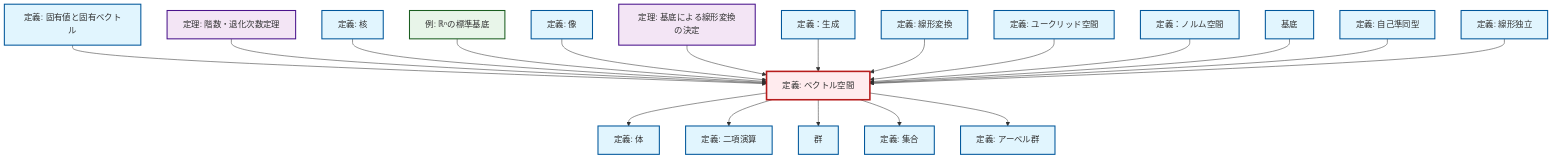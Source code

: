graph TD
    classDef definition fill:#e1f5fe,stroke:#01579b,stroke-width:2px
    classDef theorem fill:#f3e5f5,stroke:#4a148c,stroke-width:2px
    classDef axiom fill:#fff3e0,stroke:#e65100,stroke-width:2px
    classDef example fill:#e8f5e9,stroke:#1b5e20,stroke-width:2px
    classDef current fill:#ffebee,stroke:#b71c1c,stroke-width:3px
    def-endomorphism["定義: 自己準同型"]:::definition
    def-kernel["定義: 核"]:::definition
    def-image["定義: 像"]:::definition
    def-basis["基底"]:::definition
    thm-linear-transformation-basis["定理: 基底による線形変換の決定"]:::theorem
    def-vector-space["定義: ベクトル空間"]:::definition
    def-linear-transformation["定義: 線形変換"]:::definition
    def-eigenvalue-eigenvector["定義: 固有値と固有ベクトル"]:::definition
    def-set["定義: 集合"]:::definition
    def-span["定義：生成"]:::definition
    def-normed-vector-space["定義：ノルム空間"]:::definition
    def-field["定義: 体"]:::definition
    def-abelian-group["定義: アーベル群"]:::definition
    def-linear-independence["定義: 線形独立"]:::definition
    def-binary-operation["定義: 二項演算"]:::definition
    thm-rank-nullity["定理: 階数・退化次数定理"]:::theorem
    def-euclidean-space["定義: ユークリッド空間"]:::definition
    ex-standard-basis-rn["例: ℝⁿの標準基底"]:::example
    def-group["群"]:::definition
    def-eigenvalue-eigenvector --> def-vector-space
    def-vector-space --> def-field
    def-vector-space --> def-binary-operation
    thm-rank-nullity --> def-vector-space
    def-kernel --> def-vector-space
    def-vector-space --> def-group
    ex-standard-basis-rn --> def-vector-space
    def-image --> def-vector-space
    thm-linear-transformation-basis --> def-vector-space
    def-span --> def-vector-space
    def-linear-transformation --> def-vector-space
    def-vector-space --> def-set
    def-euclidean-space --> def-vector-space
    def-normed-vector-space --> def-vector-space
    def-basis --> def-vector-space
    def-endomorphism --> def-vector-space
    def-vector-space --> def-abelian-group
    def-linear-independence --> def-vector-space
    class def-vector-space current